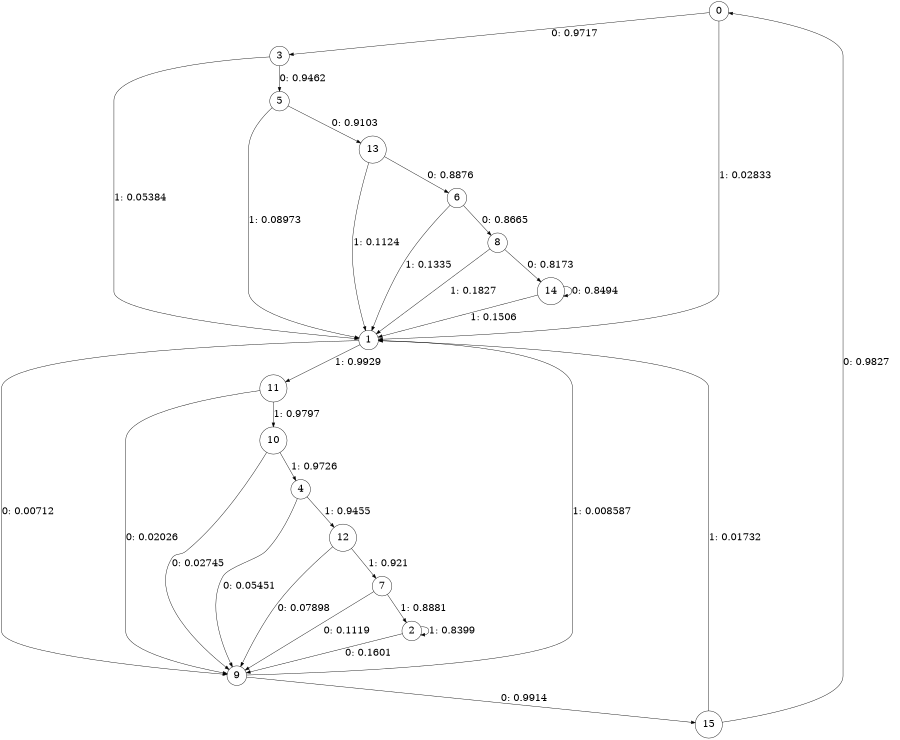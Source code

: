 digraph "ch2_face_source_L9" {
size = "6,8.5";
ratio = "fill";
node [shape = circle];
node [fontsize = 24];
edge [fontsize = 24];
0 -> 3 [label = "0: 0.9717   "];
0 -> 1 [label = "1: 0.02833  "];
1 -> 9 [label = "0: 0.00712  "];
1 -> 11 [label = "1: 0.9929   "];
2 -> 9 [label = "0: 0.1601   "];
2 -> 2 [label = "1: 0.8399   "];
3 -> 5 [label = "0: 0.9462   "];
3 -> 1 [label = "1: 0.05384  "];
4 -> 9 [label = "0: 0.05451  "];
4 -> 12 [label = "1: 0.9455   "];
5 -> 13 [label = "0: 0.9103   "];
5 -> 1 [label = "1: 0.08973  "];
6 -> 8 [label = "0: 0.8665   "];
6 -> 1 [label = "1: 0.1335   "];
7 -> 9 [label = "0: 0.1119   "];
7 -> 2 [label = "1: 0.8881   "];
8 -> 14 [label = "0: 0.8173   "];
8 -> 1 [label = "1: 0.1827   "];
9 -> 15 [label = "0: 0.9914   "];
9 -> 1 [label = "1: 0.008587  "];
10 -> 9 [label = "0: 0.02745  "];
10 -> 4 [label = "1: 0.9726   "];
11 -> 9 [label = "0: 0.02026  "];
11 -> 10 [label = "1: 0.9797   "];
12 -> 9 [label = "0: 0.07898  "];
12 -> 7 [label = "1: 0.921    "];
13 -> 6 [label = "0: 0.8876   "];
13 -> 1 [label = "1: 0.1124   "];
14 -> 14 [label = "0: 0.8494   "];
14 -> 1 [label = "1: 0.1506   "];
15 -> 0 [label = "0: 0.9827   "];
15 -> 1 [label = "1: 0.01732  "];
}
